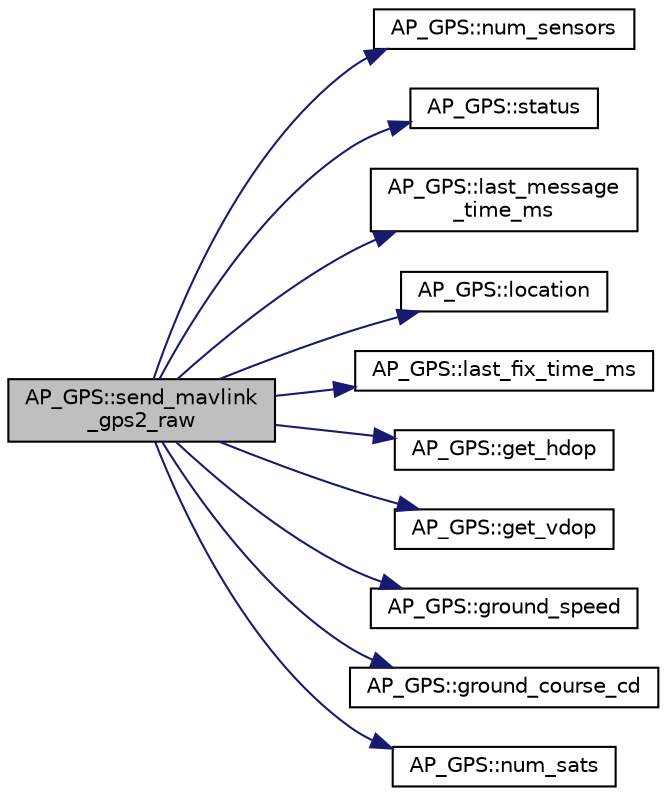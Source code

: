 digraph "AP_GPS::send_mavlink_gps2_raw"
{
 // INTERACTIVE_SVG=YES
  edge [fontname="Helvetica",fontsize="10",labelfontname="Helvetica",labelfontsize="10"];
  node [fontname="Helvetica",fontsize="10",shape=record];
  rankdir="LR";
  Node1 [label="AP_GPS::send_mavlink\l_gps2_raw",height=0.2,width=0.4,color="black", fillcolor="grey75", style="filled", fontcolor="black"];
  Node1 -> Node2 [color="midnightblue",fontsize="10",style="solid",fontname="Helvetica"];
  Node2 [label="AP_GPS::num_sensors",height=0.2,width=0.4,color="black", fillcolor="white", style="filled",URL="$classAP__GPS.html#ab9242bd37b2fccdfbb76b42d9ea4a302"];
  Node1 -> Node3 [color="midnightblue",fontsize="10",style="solid",fontname="Helvetica"];
  Node3 [label="AP_GPS::status",height=0.2,width=0.4,color="black", fillcolor="white", style="filled",URL="$classAP__GPS.html#ae306f6cf545ee9f1f61cc38301ef76ca"];
  Node1 -> Node4 [color="midnightblue",fontsize="10",style="solid",fontname="Helvetica"];
  Node4 [label="AP_GPS::last_message\l_time_ms",height=0.2,width=0.4,color="black", fillcolor="white", style="filled",URL="$classAP__GPS.html#a99be30769d9ebba8b0184a5635012198"];
  Node1 -> Node5 [color="midnightblue",fontsize="10",style="solid",fontname="Helvetica"];
  Node5 [label="AP_GPS::location",height=0.2,width=0.4,color="black", fillcolor="white", style="filled",URL="$classAP__GPS.html#a98307dafca6849d38b983258a0ab361c"];
  Node1 -> Node6 [color="midnightblue",fontsize="10",style="solid",fontname="Helvetica"];
  Node6 [label="AP_GPS::last_fix_time_ms",height=0.2,width=0.4,color="black", fillcolor="white", style="filled",URL="$classAP__GPS.html#ad9057eb7d0fa2a0fcf39fee4d2d1036b"];
  Node1 -> Node7 [color="midnightblue",fontsize="10",style="solid",fontname="Helvetica"];
  Node7 [label="AP_GPS::get_hdop",height=0.2,width=0.4,color="black", fillcolor="white", style="filled",URL="$classAP__GPS.html#a4e2f4adf4afb5c25bcf8cea537ec1221"];
  Node1 -> Node8 [color="midnightblue",fontsize="10",style="solid",fontname="Helvetica"];
  Node8 [label="AP_GPS::get_vdop",height=0.2,width=0.4,color="black", fillcolor="white", style="filled",URL="$classAP__GPS.html#aff725a10762e8edc0871c522c0f7cfac"];
  Node1 -> Node9 [color="midnightblue",fontsize="10",style="solid",fontname="Helvetica"];
  Node9 [label="AP_GPS::ground_speed",height=0.2,width=0.4,color="black", fillcolor="white", style="filled",URL="$classAP__GPS.html#a7424d6be88b259250ee31e9897f98f36"];
  Node1 -> Node10 [color="midnightblue",fontsize="10",style="solid",fontname="Helvetica"];
  Node10 [label="AP_GPS::ground_course_cd",height=0.2,width=0.4,color="black", fillcolor="white", style="filled",URL="$classAP__GPS.html#adfa5cff731a1b7f144b521083d056671"];
  Node1 -> Node11 [color="midnightblue",fontsize="10",style="solid",fontname="Helvetica"];
  Node11 [label="AP_GPS::num_sats",height=0.2,width=0.4,color="black", fillcolor="white", style="filled",URL="$classAP__GPS.html#afcc2442ab71102ddabde55e6fb58bf0a"];
}
